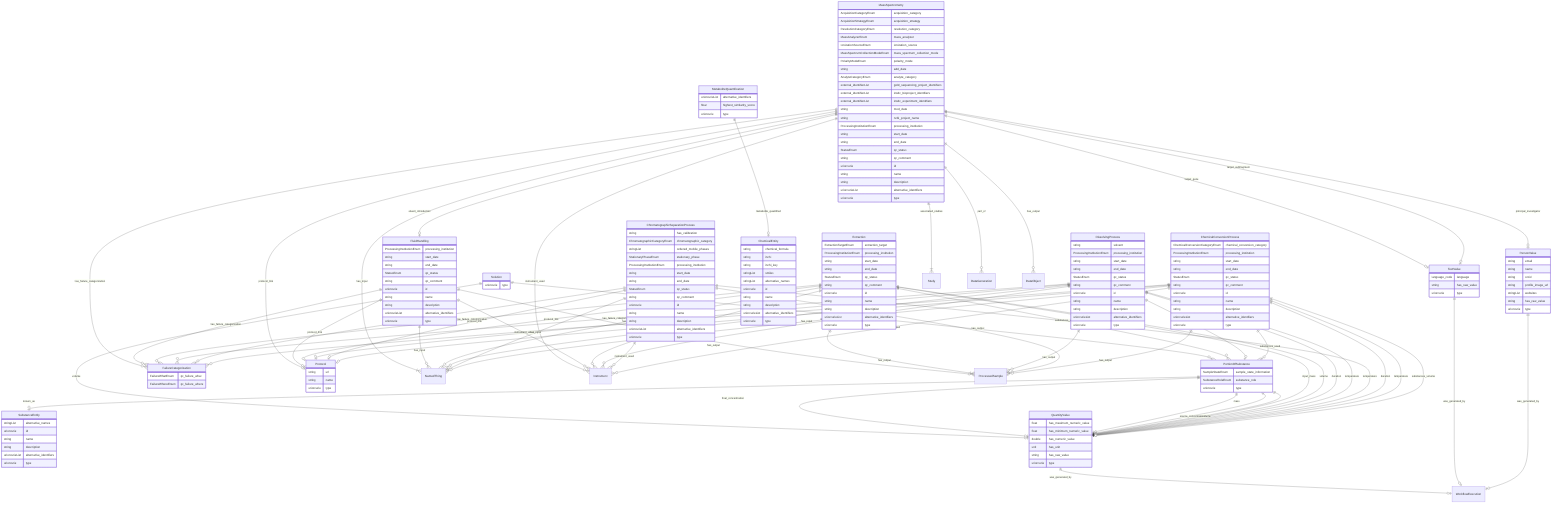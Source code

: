 erDiagram
SubstanceEntity {
    stringList alternative_names  
    uriorcurie id  
    string name  
    string description  
    uriorcurieList alternative_identifiers  
    uriorcurie type  
}
Solution {
    uriorcurie type  
}
QuantityValue {
    float has_maximum_numeric_value  
    float has_minimum_numeric_value  
    double has_numeric_value  
    unit has_unit  
    string has_raw_value  
    uriorcurie type  
}
PortionOfSubstance {
    SampleStateEnum sample_state_information  
    SubstanceRoleEnum substance_role  
    uriorcurie type  
}
MetaboliteQuantification {
    uriorcurieList alternative_identifiers  
    float highest_similarity_score  
    uriorcurie type  
}
MassSpectrometry {
    AcquisitionCategoryEnum acquisition_category  
    AcquisitionStrategyEnum acquisition_strategy  
    ResolutionCategoryEnum resolution_category  
    MassAnalyzerEnum mass_analyzer  
    IonizationSourceEnum ionization_source  
    MassSpectrumCollectionModeEnum mass_spectrum_collection_mode  
    PolarityModeEnum polarity_mode  
    string add_date  
    AnalyteCategoryEnum analyte_category  
    external_identifierList gold_sequencing_project_identifiers  
    external_identifierList insdc_bioproject_identifiers  
    external_identifierList insdc_experiment_identifiers  
    string mod_date  
    string ncbi_project_name  
    ProcessingInstitutionEnum processing_institution  
    string start_date  
    string end_date  
    StatusEnum qc_status  
    string qc_comment  
    uriorcurie id  
    string name  
    string description  
    uriorcurieList alternative_identifiers  
    uriorcurie type  
}
FailureCategorization {
    FailureWhatEnum qc_failure_what  
    FailureWhereEnum qc_failure_where  
}
Protocol {
    string url  
    string name  
    uriorcurie type  
}
TextValue {
    language_code language  
    string has_raw_value  
    uriorcurie type  
}
PersonValue {
    string email  
    string name  
    string orcid  
    string profile_image_url  
    stringList websites  
    string has_raw_value  
    uriorcurie type  
}
FluidHandling {
    ProcessingInstitutionEnum processing_institution  
    string start_date  
    string end_date  
    StatusEnum qc_status  
    string qc_comment  
    uriorcurie id  
    string name  
    string description  
    uriorcurieList alternative_identifiers  
    uriorcurie type  
}
Extraction {
    ExtractionTargetEnum extraction_target  
    ProcessingInstitutionEnum processing_institution  
    string start_date  
    string end_date  
    StatusEnum qc_status  
    string qc_comment  
    uriorcurie id  
    string name  
    string description  
    uriorcurieList alternative_identifiers  
    uriorcurie type  
}
DissolvingProcess {
    string solvent  
    ProcessingInstitutionEnum processing_institution  
    string start_date  
    string end_date  
    StatusEnum qc_status  
    string qc_comment  
    uriorcurie id  
    string name  
    string description  
    uriorcurieList alternative_identifiers  
    uriorcurie type  
}
ChromatographicSeparationProcess {
    string has_calibration  
    ChromatographicCategoryEnum chromatographic_category  
    stringList ordered_mobile_phases  
    StationaryPhaseEnum stationary_phase  
    ProcessingInstitutionEnum processing_institution  
    string start_date  
    string end_date  
    StatusEnum qc_status  
    string qc_comment  
    uriorcurie id  
    string name  
    string description  
    uriorcurieList alternative_identifiers  
    uriorcurie type  
}
ChemicalEntity {
    string chemical_formula  
    string inchi  
    string inchi_key  
    stringList smiles  
    stringList alternative_names  
    uriorcurie id  
    string name  
    string description  
    uriorcurieList alternative_identifiers  
    uriorcurie type  
}
ChemicalConversionProcess {
    ChemicalConversionCategoryEnum chemical_conversion_category  
    ProcessingInstitutionEnum processing_institution  
    string start_date  
    string end_date  
    StatusEnum qc_status  
    string qc_comment  
    uriorcurie id  
    string name  
    string description  
    uriorcurieList alternative_identifiers  
    uriorcurie type  
}

Solution ||--}o PortionOfSubstance : "substances_used"
Solution ||--|o QuantityValue : "volume"
QuantityValue ||--|o WorkflowExecution : "was_generated_by"
PortionOfSubstance ||--|o QuantityValue : "final_concentration"
PortionOfSubstance ||--|o SubstanceEntity : "known_as"
PortionOfSubstance ||--|o QuantityValue : "mass"
PortionOfSubstance ||--|o QuantityValue : "source_concentration"
PortionOfSubstance ||--|o QuantityValue : "volume"
MetaboliteQuantification ||--|o ChemicalEntity : "metabolite_quantified"
MassSpectrometry ||--|o FluidHandling : "eluent_introduction"
MassSpectrometry ||--}| Study : "associated_studies"
MassSpectrometry ||--}o DataGeneration : "part_of"
MassSpectrometry ||--|o PersonValue : "principal_investigator"
MassSpectrometry ||--|o TextValue : "target_gene"
MassSpectrometry ||--|o TextValue : "target_subfragment"
MassSpectrometry ||--}| NamedThing : "has_input"
MassSpectrometry ||--}o DataObject : "has_output"
MassSpectrometry ||--}o Instrument : "instrument_used"
MassSpectrometry ||--|o Protocol : "protocol_link"
MassSpectrometry ||--}o FailureCategorization : "has_failure_categorization"
TextValue ||--|o WorkflowExecution : "was_generated_by"
PersonValue ||--|o WorkflowExecution : "was_generated_by"
FluidHandling ||--}o NamedThing : "has_input"
FluidHandling ||--}o ProcessedSample : "has_output"
FluidHandling ||--}o Instrument : "instrument_used"
FluidHandling ||--|o Protocol : "protocol_link"
FluidHandling ||--}o FailureCategorization : "has_failure_categorization"
Extraction ||--}o PortionOfSubstance : "substances_used"
Extraction ||--|o QuantityValue : "input_mass"
Extraction ||--|o QuantityValue : "volume"
Extraction ||--}o NamedThing : "has_input"
Extraction ||--}| ProcessedSample : "has_output"
Extraction ||--}o Instrument : "instrument_used"
Extraction ||--|o Protocol : "protocol_link"
Extraction ||--}o FailureCategorization : "has_failure_categorization"
DissolvingProcess ||--|o PortionOfSubstance : "solubilizing_agent"
DissolvingProcess ||--|o QuantityValue : "duration"
DissolvingProcess ||--|o QuantityValue : "temperature"
DissolvingProcess ||--}o NamedThing : "has_input"
DissolvingProcess ||--}o ProcessedSample : "has_output"
DissolvingProcess ||--}o Instrument : "instrument_used"
DissolvingProcess ||--|o Protocol : "protocol_link"
DissolvingProcess ||--}o FailureCategorization : "has_failure_categorization"
ChromatographicSeparationProcess ||--|o QuantityValue : "temperature"
ChromatographicSeparationProcess ||--}o NamedThing : "has_input"
ChromatographicSeparationProcess ||--}o ProcessedSample : "has_output"
ChromatographicSeparationProcess ||--}o Instrument : "instrument_used"
ChromatographicSeparationProcess ||--|o Protocol : "protocol_link"
ChromatographicSeparationProcess ||--}o FailureCategorization : "has_failure_categorization"
ChemicalConversionProcess ||--|o QuantityValue : "duration"
ChemicalConversionProcess ||--|o QuantityValue : "temperature"
ChemicalConversionProcess ||--}o PortionOfSubstance : "substances_used"
ChemicalConversionProcess ||--|o QuantityValue : "substances_volume"
ChemicalConversionProcess ||--}o NamedThing : "has_input"
ChemicalConversionProcess ||--}o ProcessedSample : "has_output"
ChemicalConversionProcess ||--}o Instrument : "instrument_used"
ChemicalConversionProcess ||--|o Protocol : "protocol_link"
ChemicalConversionProcess ||--}o FailureCategorization : "has_failure_categorization"